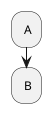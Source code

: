 {
  "sha1": "7vktgpk80mxg392js61e1j1pjcjjqh4",
  "insertion": {
    "when": "2025-10-13T18:08:57.417Z",
    "url": "https://github.com/plantuml/plantuml/pull/2376",
    "user": "plantuml@gmail.com"
  }
}
@startuml
- A
- B
@enduml
